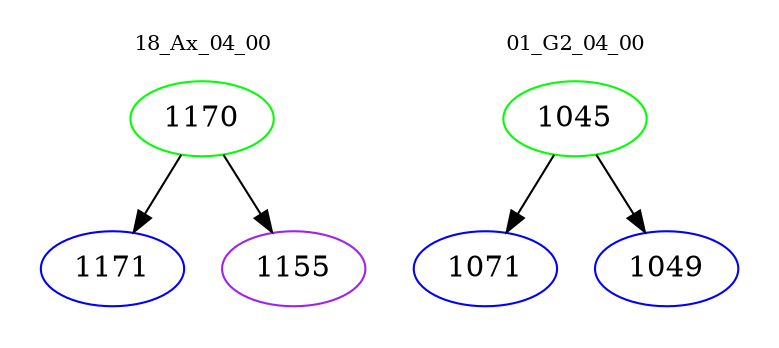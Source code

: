 digraph{
subgraph cluster_0 {
color = white
label = "18_Ax_04_00";
fontsize=10;
T0_1170 [label="1170", color="green"]
T0_1170 -> T0_1171 [color="black"]
T0_1171 [label="1171", color="blue"]
T0_1170 -> T0_1155 [color="black"]
T0_1155 [label="1155", color="purple"]
}
subgraph cluster_1 {
color = white
label = "01_G2_04_00";
fontsize=10;
T1_1045 [label="1045", color="green"]
T1_1045 -> T1_1071 [color="black"]
T1_1071 [label="1071", color="blue"]
T1_1045 -> T1_1049 [color="black"]
T1_1049 [label="1049", color="blue"]
}
}
